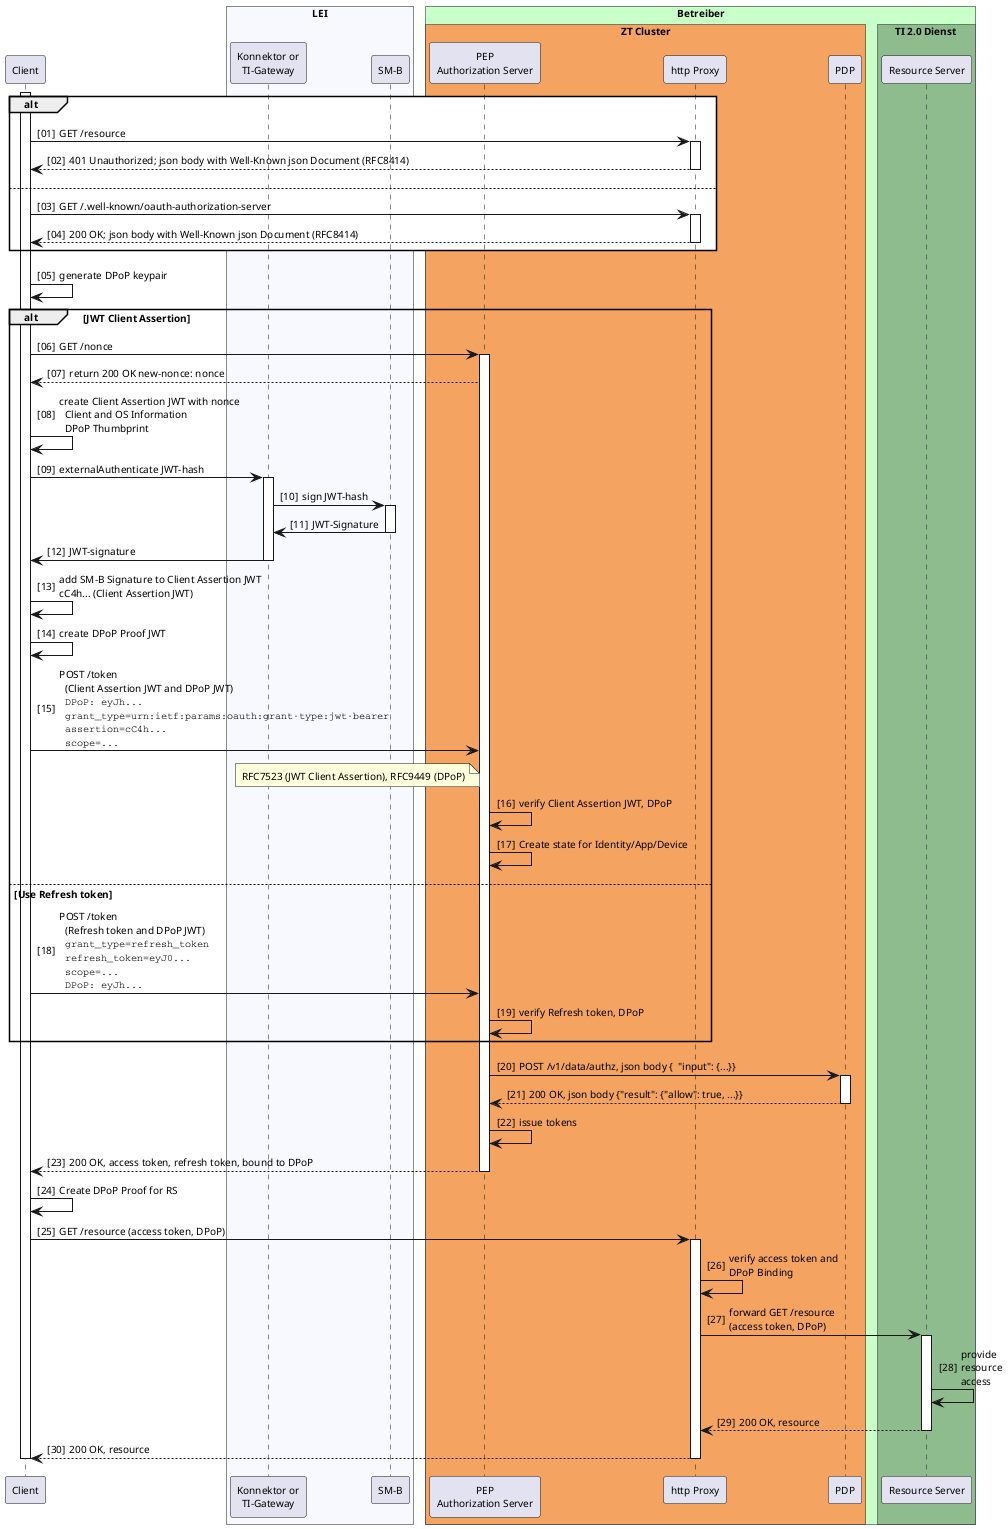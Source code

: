 @startuml "SM-B_Auth_with_DPoP"
autonumber "[00]"
skinparam defaultFontSize 10
skinparam defaultFontName Helvetica
skinparam DefaultMonospacedFontName Courier
skinparam lengthAdjust none

!pragma teoz true

participant Client
box "LEI" #GhostWhite
    participant Konnektor as "Konnektor or\nTI-Gateway"
    participant SMB as "SM-B"
end box

box "Betreiber" #TECHNOLOGY
    box "ZT Cluster" #SandyBrown
        participant AuthS as "PEP\nAuthorization Server" 
        participant HP as "http Proxy"
        participant PDP as "PDP"
    endbox
    box TI 2.0 Dienst #DarkSeaGreen
        participant RS as "Resource Server"
    endbox
end box

activate Client
alt #White
    Client -> HP: GET /resource
    activate HP
    HP --> Client: 401 Unauthorized; json body with Well-Known json Document (RFC8414)
    deactivate HP
else 
    Client -> HP: GET /.well-known/oauth-authorization-server 
    activate HP
    HP --> Client: 200 OK; json body with Well-Known json Document (RFC8414)
    deactivate HP
end

Client -> Client: generate DPoP keypair
alt JWT Client Assertion
Client -> AuthS: GET /nonce
activate AuthS
AuthS --> Client: return 200 OK new-nonce: nonce
Client -> Client: create Client Assertion JWT with nonce\n  Client and OS Information\n  DPoP Thumbprint
Client -> Konnektor: externalAuthenticate JWT-hash
activate Konnektor
Konnektor -> SMB: sign JWT-hash
activate SMB
SMB -> Konnektor: JWT-Signature
deactivate SMB
Konnektor -> Client: JWT-signature
deactivate Konnektor

Client -> Client: add SM-B Signature to Client Assertion JWT\n\
cC4h... (Client Assertion JWT)
Client -> Client: create DPoP Proof JWT
Client -> AuthS: POST /token\n\
  (Client Assertion JWT and DPoP JWT)\n\
  ""DPoP: eyJh...""\n\
  ""grant_type=urn:ietf:params:oauth:grant-type:jwt-bearer""\n\
  ""assertion=cC4h...""\n\
  ""scope=...""
note left of AuthS
  RFC7523 (JWT Client Assertion), RFC9449 (DPoP)
end note
AuthS -> AuthS: verify Client Assertion JWT, DPoP
AuthS -> AuthS: Create state for Identity/App/Device
else Use Refresh token
Client -> AuthS: POST /token\n\
  (Refresh token and DPoP JWT)\n\
  ""grant_type=refresh_token""\n\
  ""refresh_token=eyJ0...""\n\
  ""scope=...""\n\
  ""DPoP: eyJh...""
AuthS -> AuthS: verify Refresh token, DPoP
end

AuthS -> PDP: POST /v1/data/authz, json body {  "input": {...}} 
activate PDP
PDP --> AuthS: 200 OK, json body {"result": {"allow": true, ...}}
deactivate PDP
AuthS -> AuthS: issue tokens
AuthS --> Client: 200 OK, access token, refresh token, bound to DPoP
deactivate AuthS
Client -> Client: Create DPoP Proof for RS

Client -> HP: GET /resource (access token, DPoP)
activate HP
HP -> HP: verify access token and\nDPoP Binding
HP -> RS: forward GET /resource\n\
(access token, DPoP)
activate RS
RS -> RS: provide\n\
resource\n\
access
RS --> HP: 200 OK, resource
deactivate RS
HP --> Client: 200 OK, resource
deactivate HP
deactivate RS
deactivate Client

@enduml